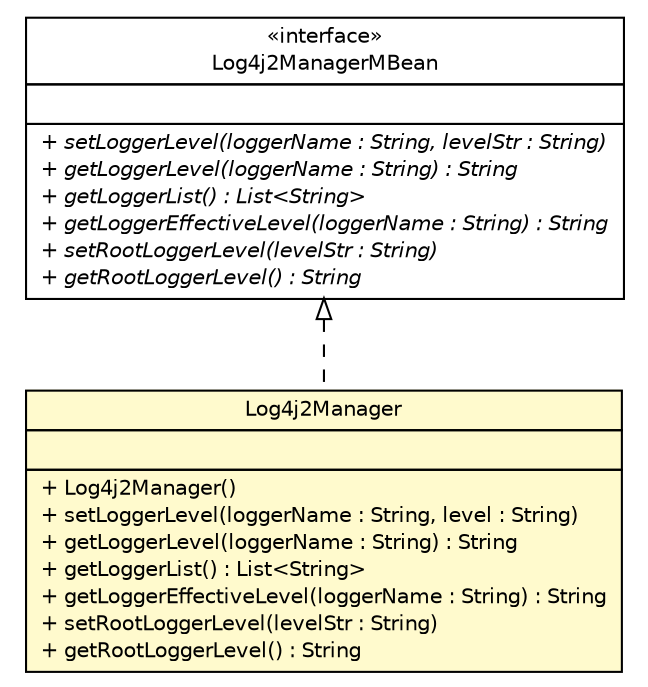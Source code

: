 #!/usr/local/bin/dot
#
# Class diagram 
# Generated by UMLGraph version R5_6-24-gf6e263 (http://www.umlgraph.org/)
#

digraph G {
	edge [fontname="Helvetica",fontsize=10,labelfontname="Helvetica",labelfontsize=10];
	node [fontname="Helvetica",fontsize=10,shape=plaintext];
	nodesep=0.25;
	ranksep=0.5;
	// com.yirendai.oss.lib.log4j2.jmx.Log4j2Manager
	c18 [label=<<table title="com.yirendai.oss.lib.log4j2.jmx.Log4j2Manager" border="0" cellborder="1" cellspacing="0" cellpadding="2" port="p" bgcolor="lemonChiffon" href="./Log4j2Manager.html">
		<tr><td><table border="0" cellspacing="0" cellpadding="1">
<tr><td align="center" balign="center"> Log4j2Manager </td></tr>
		</table></td></tr>
		<tr><td><table border="0" cellspacing="0" cellpadding="1">
<tr><td align="left" balign="left">  </td></tr>
		</table></td></tr>
		<tr><td><table border="0" cellspacing="0" cellpadding="1">
<tr><td align="left" balign="left"> + Log4j2Manager() </td></tr>
<tr><td align="left" balign="left"> + setLoggerLevel(loggerName : String, level : String) </td></tr>
<tr><td align="left" balign="left"> + getLoggerLevel(loggerName : String) : String </td></tr>
<tr><td align="left" balign="left"> + getLoggerList() : List&lt;String&gt; </td></tr>
<tr><td align="left" balign="left"> + getLoggerEffectiveLevel(loggerName : String) : String </td></tr>
<tr><td align="left" balign="left"> + setRootLoggerLevel(levelStr : String) </td></tr>
<tr><td align="left" balign="left"> + getRootLoggerLevel() : String </td></tr>
		</table></td></tr>
		</table>>, URL="./Log4j2Manager.html", fontname="Helvetica", fontcolor="black", fontsize=10.0];
	// com.yirendai.oss.lib.log4j2.jmx.Log4j2ManagerMBean
	c20 [label=<<table title="com.yirendai.oss.lib.log4j2.jmx.Log4j2ManagerMBean" border="0" cellborder="1" cellspacing="0" cellpadding="2" port="p" href="./Log4j2ManagerMBean.html">
		<tr><td><table border="0" cellspacing="0" cellpadding="1">
<tr><td align="center" balign="center"> &#171;interface&#187; </td></tr>
<tr><td align="center" balign="center"> Log4j2ManagerMBean </td></tr>
		</table></td></tr>
		<tr><td><table border="0" cellspacing="0" cellpadding="1">
<tr><td align="left" balign="left">  </td></tr>
		</table></td></tr>
		<tr><td><table border="0" cellspacing="0" cellpadding="1">
<tr><td align="left" balign="left"><font face="Helvetica-Oblique" point-size="10.0"> + setLoggerLevel(loggerName : String, levelStr : String) </font></td></tr>
<tr><td align="left" balign="left"><font face="Helvetica-Oblique" point-size="10.0"> + getLoggerLevel(loggerName : String) : String </font></td></tr>
<tr><td align="left" balign="left"><font face="Helvetica-Oblique" point-size="10.0"> + getLoggerList() : List&lt;String&gt; </font></td></tr>
<tr><td align="left" balign="left"><font face="Helvetica-Oblique" point-size="10.0"> + getLoggerEffectiveLevel(loggerName : String) : String </font></td></tr>
<tr><td align="left" balign="left"><font face="Helvetica-Oblique" point-size="10.0"> + setRootLoggerLevel(levelStr : String) </font></td></tr>
<tr><td align="left" balign="left"><font face="Helvetica-Oblique" point-size="10.0"> + getRootLoggerLevel() : String </font></td></tr>
		</table></td></tr>
		</table>>, URL="./Log4j2ManagerMBean.html", fontname="Helvetica", fontcolor="black", fontsize=10.0];
	//com.yirendai.oss.lib.log4j2.jmx.Log4j2Manager implements com.yirendai.oss.lib.log4j2.jmx.Log4j2ManagerMBean
	c20:p -> c18:p [dir=back,arrowtail=empty,style=dashed];
}

